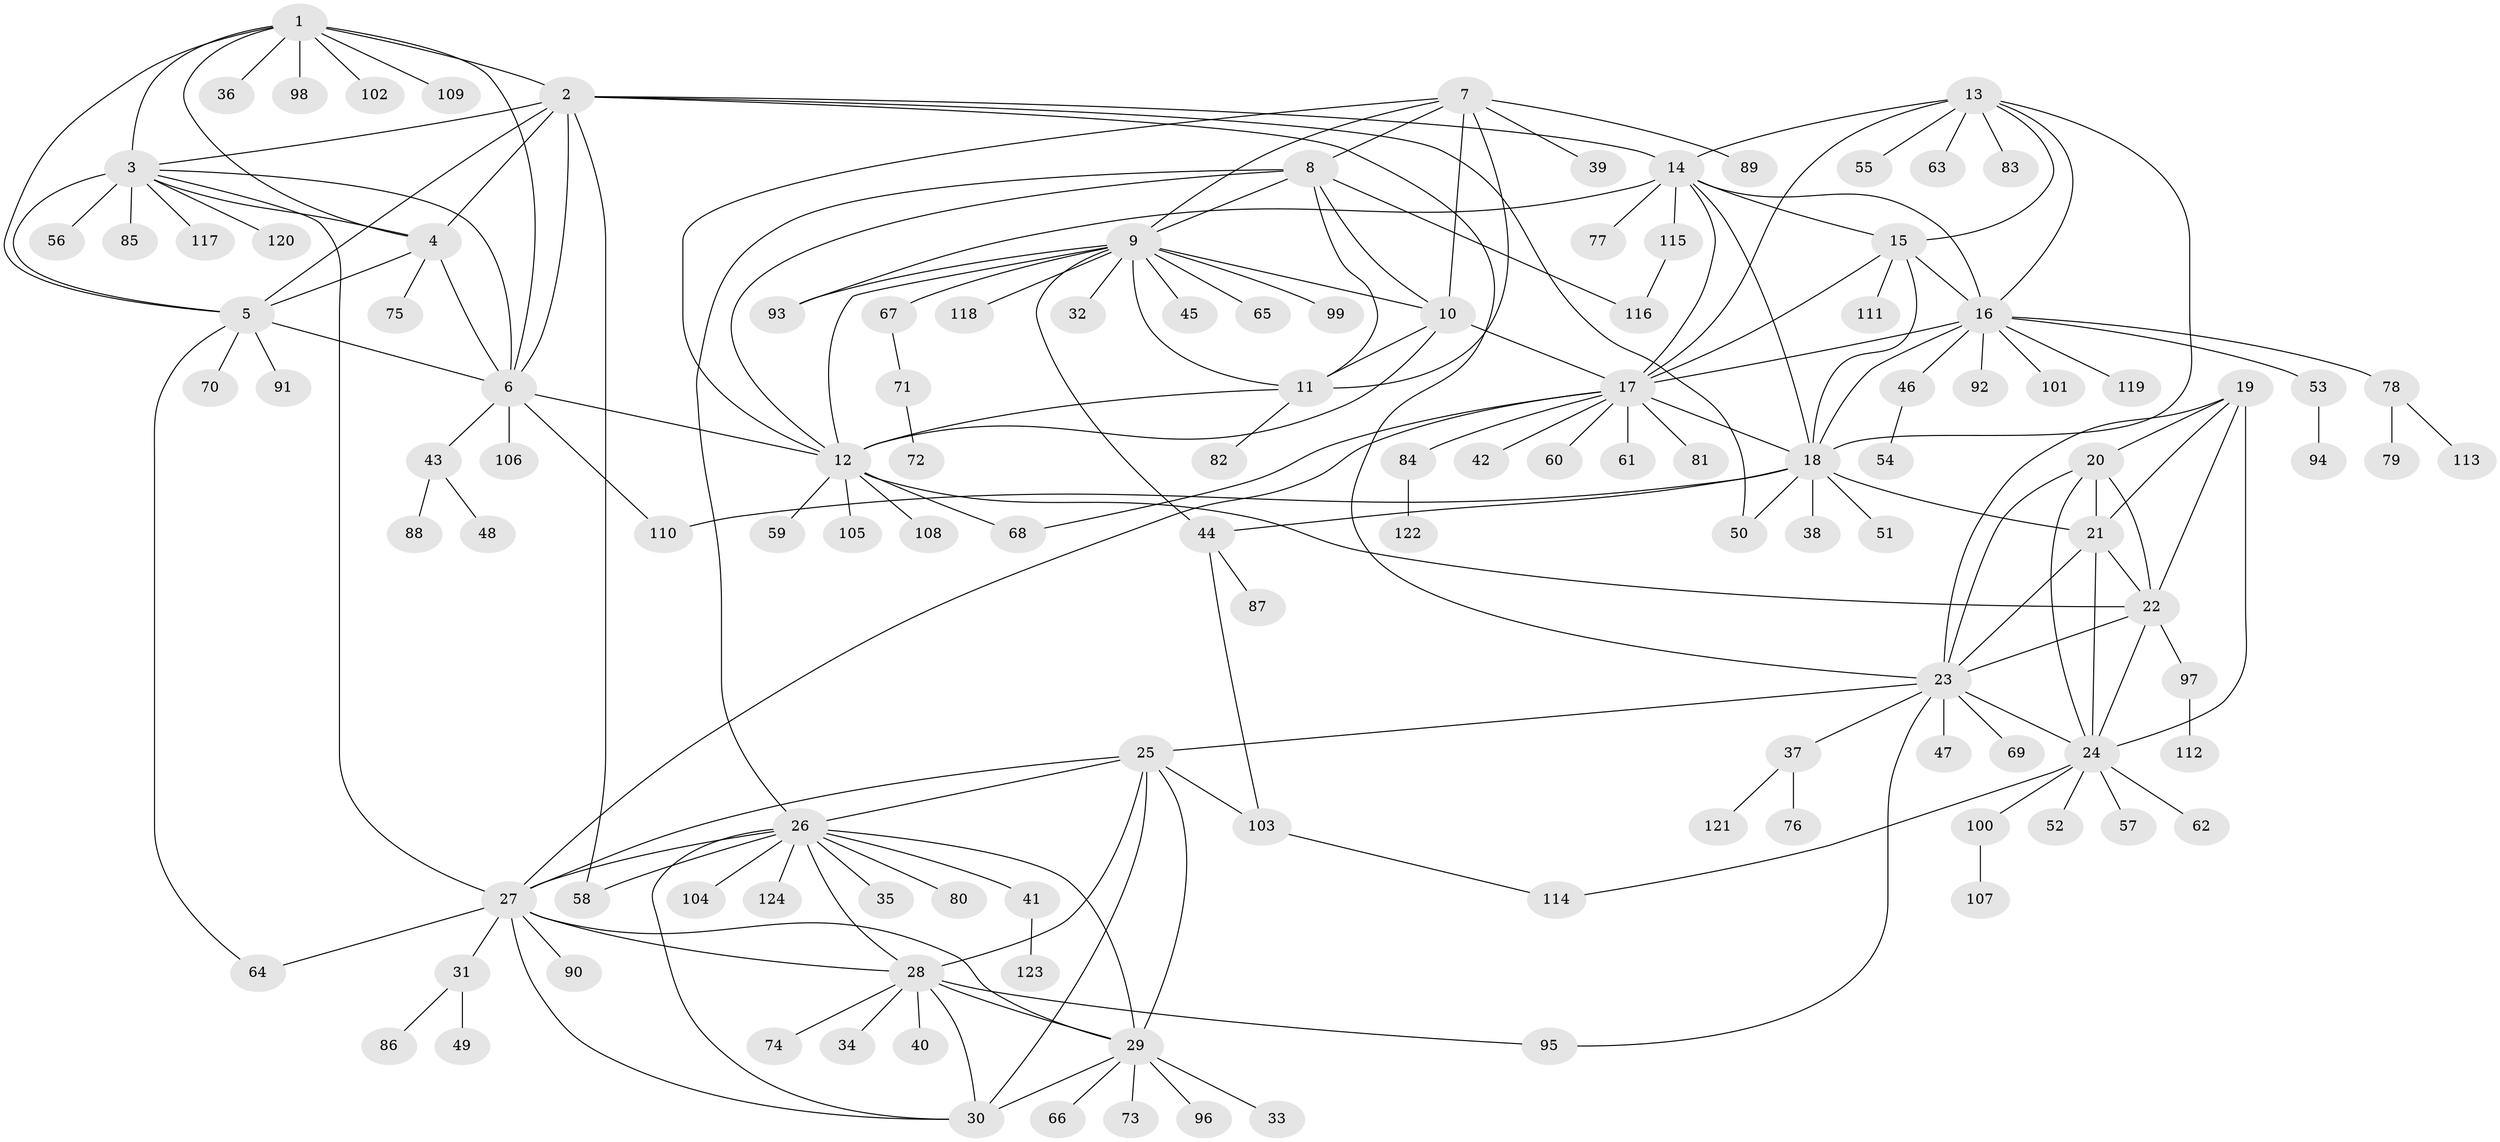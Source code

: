 // coarse degree distribution, {5: 0.07894736842105263, 8: 0.07894736842105263, 2: 0.07894736842105263, 7: 0.10526315789473684, 4: 0.05263157894736842, 3: 0.02631578947368421, 1: 0.5526315789473685, 9: 0.02631578947368421}
// Generated by graph-tools (version 1.1) at 2025/37/03/04/25 23:37:40]
// undirected, 124 vertices, 190 edges
graph export_dot {
  node [color=gray90,style=filled];
  1;
  2;
  3;
  4;
  5;
  6;
  7;
  8;
  9;
  10;
  11;
  12;
  13;
  14;
  15;
  16;
  17;
  18;
  19;
  20;
  21;
  22;
  23;
  24;
  25;
  26;
  27;
  28;
  29;
  30;
  31;
  32;
  33;
  34;
  35;
  36;
  37;
  38;
  39;
  40;
  41;
  42;
  43;
  44;
  45;
  46;
  47;
  48;
  49;
  50;
  51;
  52;
  53;
  54;
  55;
  56;
  57;
  58;
  59;
  60;
  61;
  62;
  63;
  64;
  65;
  66;
  67;
  68;
  69;
  70;
  71;
  72;
  73;
  74;
  75;
  76;
  77;
  78;
  79;
  80;
  81;
  82;
  83;
  84;
  85;
  86;
  87;
  88;
  89;
  90;
  91;
  92;
  93;
  94;
  95;
  96;
  97;
  98;
  99;
  100;
  101;
  102;
  103;
  104;
  105;
  106;
  107;
  108;
  109;
  110;
  111;
  112;
  113;
  114;
  115;
  116;
  117;
  118;
  119;
  120;
  121;
  122;
  123;
  124;
  1 -- 2;
  1 -- 3;
  1 -- 4;
  1 -- 5;
  1 -- 6;
  1 -- 36;
  1 -- 98;
  1 -- 102;
  1 -- 109;
  2 -- 3;
  2 -- 4;
  2 -- 5;
  2 -- 6;
  2 -- 14;
  2 -- 23;
  2 -- 50;
  2 -- 58;
  3 -- 4;
  3 -- 5;
  3 -- 6;
  3 -- 27;
  3 -- 56;
  3 -- 85;
  3 -- 117;
  3 -- 120;
  4 -- 5;
  4 -- 6;
  4 -- 75;
  5 -- 6;
  5 -- 64;
  5 -- 70;
  5 -- 91;
  6 -- 12;
  6 -- 43;
  6 -- 106;
  6 -- 110;
  7 -- 8;
  7 -- 9;
  7 -- 10;
  7 -- 11;
  7 -- 12;
  7 -- 39;
  7 -- 89;
  8 -- 9;
  8 -- 10;
  8 -- 11;
  8 -- 12;
  8 -- 26;
  8 -- 116;
  9 -- 10;
  9 -- 11;
  9 -- 12;
  9 -- 32;
  9 -- 44;
  9 -- 45;
  9 -- 65;
  9 -- 67;
  9 -- 93;
  9 -- 99;
  9 -- 118;
  10 -- 11;
  10 -- 12;
  10 -- 17;
  11 -- 12;
  11 -- 82;
  12 -- 22;
  12 -- 59;
  12 -- 68;
  12 -- 105;
  12 -- 108;
  13 -- 14;
  13 -- 15;
  13 -- 16;
  13 -- 17;
  13 -- 18;
  13 -- 55;
  13 -- 63;
  13 -- 83;
  14 -- 15;
  14 -- 16;
  14 -- 17;
  14 -- 18;
  14 -- 77;
  14 -- 93;
  14 -- 115;
  15 -- 16;
  15 -- 17;
  15 -- 18;
  15 -- 111;
  16 -- 17;
  16 -- 18;
  16 -- 46;
  16 -- 53;
  16 -- 78;
  16 -- 92;
  16 -- 101;
  16 -- 119;
  17 -- 18;
  17 -- 27;
  17 -- 42;
  17 -- 60;
  17 -- 61;
  17 -- 68;
  17 -- 81;
  17 -- 84;
  18 -- 21;
  18 -- 38;
  18 -- 44;
  18 -- 50;
  18 -- 51;
  18 -- 110;
  19 -- 20;
  19 -- 21;
  19 -- 22;
  19 -- 23;
  19 -- 24;
  20 -- 21;
  20 -- 22;
  20 -- 23;
  20 -- 24;
  21 -- 22;
  21 -- 23;
  21 -- 24;
  22 -- 23;
  22 -- 24;
  22 -- 97;
  23 -- 24;
  23 -- 25;
  23 -- 37;
  23 -- 47;
  23 -- 69;
  23 -- 95;
  24 -- 52;
  24 -- 57;
  24 -- 62;
  24 -- 100;
  24 -- 114;
  25 -- 26;
  25 -- 27;
  25 -- 28;
  25 -- 29;
  25 -- 30;
  25 -- 103;
  26 -- 27;
  26 -- 28;
  26 -- 29;
  26 -- 30;
  26 -- 35;
  26 -- 41;
  26 -- 58;
  26 -- 80;
  26 -- 104;
  26 -- 124;
  27 -- 28;
  27 -- 29;
  27 -- 30;
  27 -- 31;
  27 -- 64;
  27 -- 90;
  28 -- 29;
  28 -- 30;
  28 -- 34;
  28 -- 40;
  28 -- 74;
  28 -- 95;
  29 -- 30;
  29 -- 33;
  29 -- 66;
  29 -- 73;
  29 -- 96;
  31 -- 49;
  31 -- 86;
  37 -- 76;
  37 -- 121;
  41 -- 123;
  43 -- 48;
  43 -- 88;
  44 -- 87;
  44 -- 103;
  46 -- 54;
  53 -- 94;
  67 -- 71;
  71 -- 72;
  78 -- 79;
  78 -- 113;
  84 -- 122;
  97 -- 112;
  100 -- 107;
  103 -- 114;
  115 -- 116;
}
